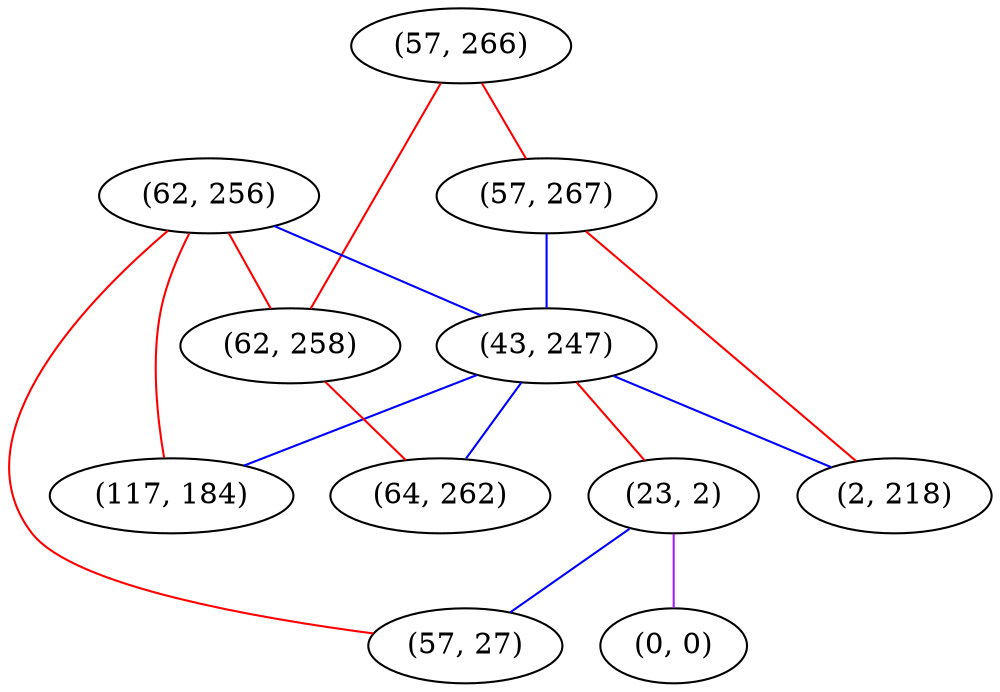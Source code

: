 graph "" {
"(57, 266)";
"(57, 267)";
"(62, 256)";
"(43, 247)";
"(62, 258)";
"(23, 2)";
"(64, 262)";
"(57, 27)";
"(0, 0)";
"(117, 184)";
"(2, 218)";
"(57, 266)" -- "(62, 258)"  [color=red, key=0, weight=1];
"(57, 266)" -- "(57, 267)"  [color=red, key=0, weight=1];
"(57, 267)" -- "(43, 247)"  [color=blue, key=0, weight=3];
"(57, 267)" -- "(2, 218)"  [color=red, key=0, weight=1];
"(62, 256)" -- "(43, 247)"  [color=blue, key=0, weight=3];
"(62, 256)" -- "(62, 258)"  [color=red, key=0, weight=1];
"(62, 256)" -- "(57, 27)"  [color=red, key=0, weight=1];
"(62, 256)" -- "(117, 184)"  [color=red, key=0, weight=1];
"(43, 247)" -- "(23, 2)"  [color=red, key=0, weight=1];
"(43, 247)" -- "(64, 262)"  [color=blue, key=0, weight=3];
"(43, 247)" -- "(117, 184)"  [color=blue, key=0, weight=3];
"(43, 247)" -- "(2, 218)"  [color=blue, key=0, weight=3];
"(62, 258)" -- "(64, 262)"  [color=red, key=0, weight=1];
"(23, 2)" -- "(0, 0)"  [color=purple, key=0, weight=4];
"(23, 2)" -- "(57, 27)"  [color=blue, key=0, weight=3];
}
